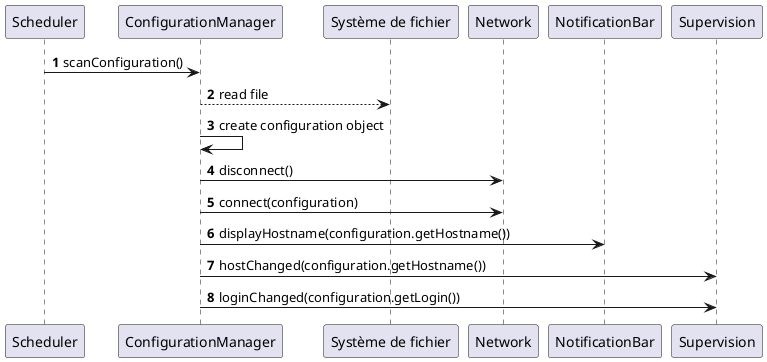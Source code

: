 @startuml
'https://plantuml.com/sequence-diagram

autonumber

Scheduler -> ConfigurationManager: scanConfiguration()
ConfigurationManager --> "Système de fichier": read file
ConfigurationManager -> ConfigurationManager: create configuration object

ConfigurationManager -> Network: disconnect()
ConfigurationManager -> Network: connect(configuration)
ConfigurationManager -> NotificationBar: displayHostname(configuration.getHostname())
ConfigurationManager -> Supervision:hostChanged(configuration.getHostname())
ConfigurationManager -> Supervision:loginChanged(configuration.getLogin())
@enduml